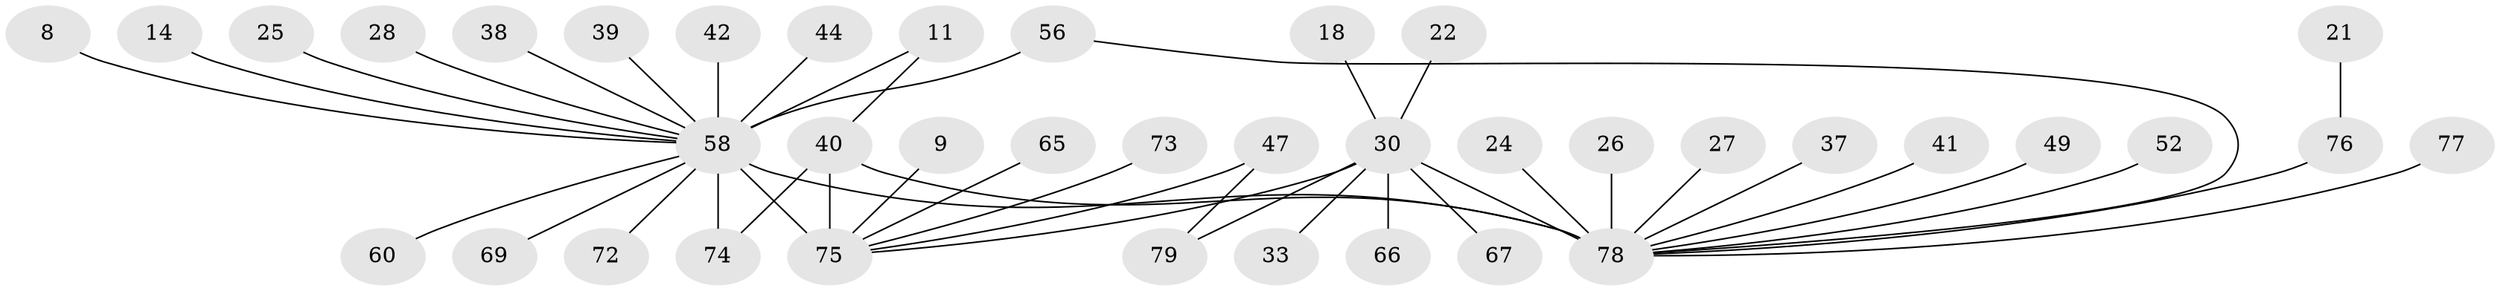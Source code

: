 // original degree distribution, {9: 0.012658227848101266, 8: 0.02531645569620253, 20: 0.012658227848101266, 23: 0.012658227848101266, 2: 0.26582278481012656, 1: 0.3924050632911392, 3: 0.11392405063291139, 4: 0.11392405063291139, 10: 0.012658227848101266, 6: 0.012658227848101266, 11: 0.012658227848101266, 5: 0.012658227848101266}
// Generated by graph-tools (version 1.1) at 2025/48/03/09/25 04:48:39]
// undirected, 39 vertices, 44 edges
graph export_dot {
graph [start="1"]
  node [color=gray90,style=filled];
  8;
  9;
  11;
  14;
  18;
  21;
  22;
  24;
  25;
  26;
  27;
  28;
  30 [super="+2"];
  33;
  37;
  38 [super="+6"];
  39;
  40 [super="+19"];
  41;
  42;
  44;
  47 [super="+45"];
  49;
  52;
  56 [super="+16+51+55"];
  58 [super="+50+46+5"];
  60;
  65;
  66;
  67;
  69;
  72;
  73;
  74 [super="+32+63+57"];
  75 [super="+4+64+61"];
  76 [super="+17"];
  77;
  78 [super="+71+70"];
  79 [super="+62"];
  8 -- 58;
  9 -- 75;
  11 -- 58 [weight=3];
  11 -- 40;
  14 -- 58;
  18 -- 30;
  21 -- 76;
  22 -- 30;
  24 -- 78;
  25 -- 58;
  26 -- 78;
  27 -- 78;
  28 -- 58;
  30 -- 66;
  30 -- 67;
  30 -- 79 [weight=2];
  30 -- 33;
  30 -- 75;
  30 -- 78 [weight=4];
  37 -- 78;
  38 -- 58;
  39 -- 58;
  40 -- 74;
  40 -- 75;
  40 -- 78;
  41 -- 78;
  42 -- 58 [weight=2];
  44 -- 58;
  47 -- 75;
  47 -- 79;
  49 -- 78;
  52 -- 78;
  56 -- 78;
  56 -- 58 [weight=3];
  58 -- 75 [weight=11];
  58 -- 78 [weight=6];
  58 -- 69 [weight=2];
  58 -- 72;
  58 -- 74 [weight=4];
  58 -- 60 [weight=2];
  65 -- 75;
  73 -- 75;
  76 -- 78 [weight=3];
  77 -- 78;
}
